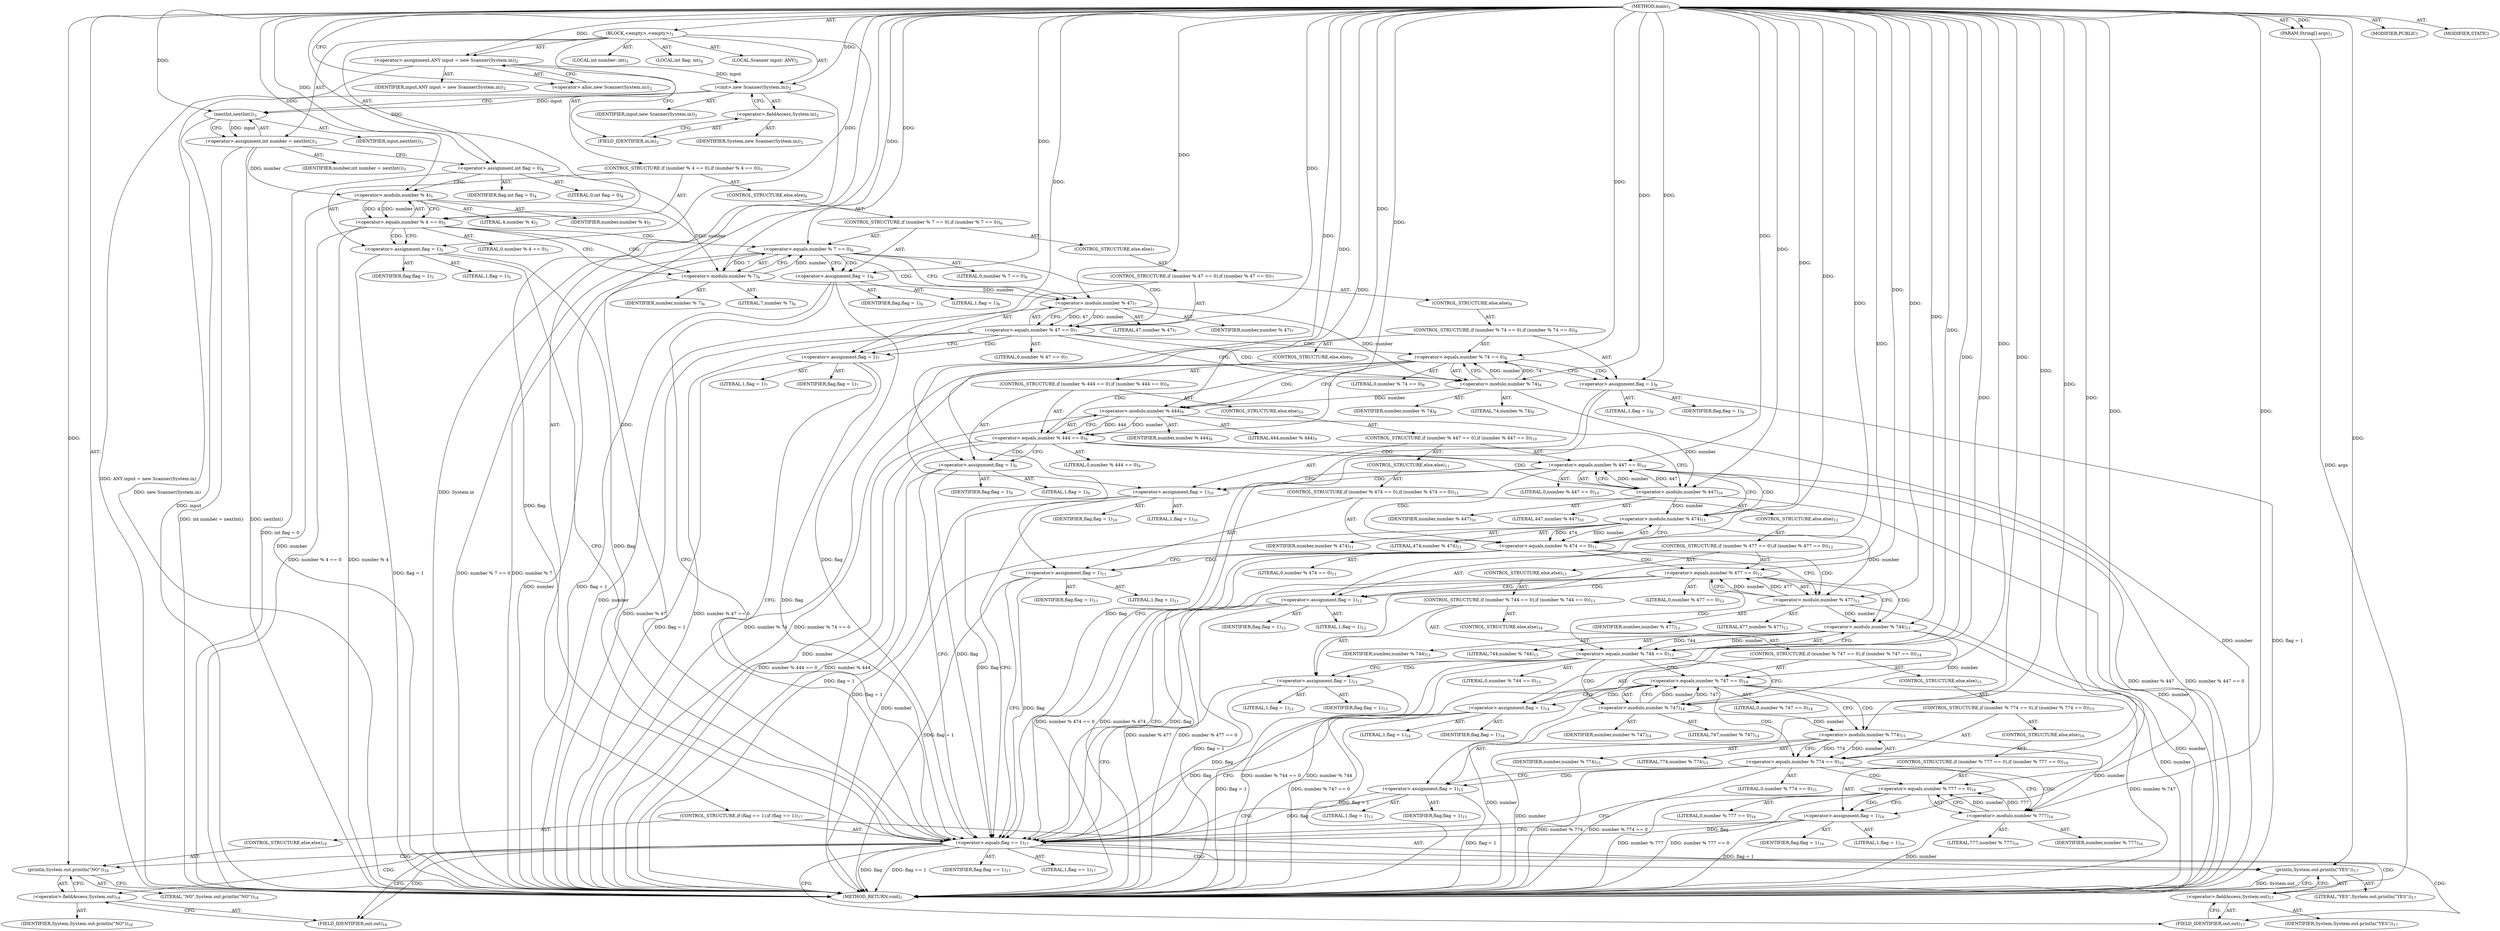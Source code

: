 digraph "main" {  
"19" [label = <(METHOD,main)<SUB>1</SUB>> ]
"20" [label = <(PARAM,String[] args)<SUB>1</SUB>> ]
"21" [label = <(BLOCK,&lt;empty&gt;,&lt;empty&gt;)<SUB>1</SUB>> ]
"4" [label = <(LOCAL,Scanner input: ANY)<SUB>2</SUB>> ]
"22" [label = <(&lt;operator&gt;.assignment,ANY input = new Scanner(System.in))<SUB>2</SUB>> ]
"23" [label = <(IDENTIFIER,input,ANY input = new Scanner(System.in))<SUB>2</SUB>> ]
"24" [label = <(&lt;operator&gt;.alloc,new Scanner(System.in))<SUB>2</SUB>> ]
"25" [label = <(&lt;init&gt;,new Scanner(System.in))<SUB>2</SUB>> ]
"3" [label = <(IDENTIFIER,input,new Scanner(System.in))<SUB>2</SUB>> ]
"26" [label = <(&lt;operator&gt;.fieldAccess,System.in)<SUB>2</SUB>> ]
"27" [label = <(IDENTIFIER,System,new Scanner(System.in))<SUB>2</SUB>> ]
"28" [label = <(FIELD_IDENTIFIER,in,in)<SUB>2</SUB>> ]
"29" [label = <(LOCAL,int number: int)<SUB>3</SUB>> ]
"30" [label = <(&lt;operator&gt;.assignment,int number = nextInt())<SUB>3</SUB>> ]
"31" [label = <(IDENTIFIER,number,int number = nextInt())<SUB>3</SUB>> ]
"32" [label = <(nextInt,nextInt())<SUB>3</SUB>> ]
"33" [label = <(IDENTIFIER,input,nextInt())<SUB>3</SUB>> ]
"34" [label = <(LOCAL,int flag: int)<SUB>4</SUB>> ]
"35" [label = <(&lt;operator&gt;.assignment,int flag = 0)<SUB>4</SUB>> ]
"36" [label = <(IDENTIFIER,flag,int flag = 0)<SUB>4</SUB>> ]
"37" [label = <(LITERAL,0,int flag = 0)<SUB>4</SUB>> ]
"38" [label = <(CONTROL_STRUCTURE,if (number % 4 == 0),if (number % 4 == 0))<SUB>5</SUB>> ]
"39" [label = <(&lt;operator&gt;.equals,number % 4 == 0)<SUB>5</SUB>> ]
"40" [label = <(&lt;operator&gt;.modulo,number % 4)<SUB>5</SUB>> ]
"41" [label = <(IDENTIFIER,number,number % 4)<SUB>5</SUB>> ]
"42" [label = <(LITERAL,4,number % 4)<SUB>5</SUB>> ]
"43" [label = <(LITERAL,0,number % 4 == 0)<SUB>5</SUB>> ]
"44" [label = <(&lt;operator&gt;.assignment,flag = 1)<SUB>5</SUB>> ]
"45" [label = <(IDENTIFIER,flag,flag = 1)<SUB>5</SUB>> ]
"46" [label = <(LITERAL,1,flag = 1)<SUB>5</SUB>> ]
"47" [label = <(CONTROL_STRUCTURE,else,else)<SUB>6</SUB>> ]
"48" [label = <(CONTROL_STRUCTURE,if (number % 7 == 0),if (number % 7 == 0))<SUB>6</SUB>> ]
"49" [label = <(&lt;operator&gt;.equals,number % 7 == 0)<SUB>6</SUB>> ]
"50" [label = <(&lt;operator&gt;.modulo,number % 7)<SUB>6</SUB>> ]
"51" [label = <(IDENTIFIER,number,number % 7)<SUB>6</SUB>> ]
"52" [label = <(LITERAL,7,number % 7)<SUB>6</SUB>> ]
"53" [label = <(LITERAL,0,number % 7 == 0)<SUB>6</SUB>> ]
"54" [label = <(&lt;operator&gt;.assignment,flag = 1)<SUB>6</SUB>> ]
"55" [label = <(IDENTIFIER,flag,flag = 1)<SUB>6</SUB>> ]
"56" [label = <(LITERAL,1,flag = 1)<SUB>6</SUB>> ]
"57" [label = <(CONTROL_STRUCTURE,else,else)<SUB>7</SUB>> ]
"58" [label = <(CONTROL_STRUCTURE,if (number % 47 == 0),if (number % 47 == 0))<SUB>7</SUB>> ]
"59" [label = <(&lt;operator&gt;.equals,number % 47 == 0)<SUB>7</SUB>> ]
"60" [label = <(&lt;operator&gt;.modulo,number % 47)<SUB>7</SUB>> ]
"61" [label = <(IDENTIFIER,number,number % 47)<SUB>7</SUB>> ]
"62" [label = <(LITERAL,47,number % 47)<SUB>7</SUB>> ]
"63" [label = <(LITERAL,0,number % 47 == 0)<SUB>7</SUB>> ]
"64" [label = <(&lt;operator&gt;.assignment,flag = 1)<SUB>7</SUB>> ]
"65" [label = <(IDENTIFIER,flag,flag = 1)<SUB>7</SUB>> ]
"66" [label = <(LITERAL,1,flag = 1)<SUB>7</SUB>> ]
"67" [label = <(CONTROL_STRUCTURE,else,else)<SUB>8</SUB>> ]
"68" [label = <(CONTROL_STRUCTURE,if (number % 74 == 0),if (number % 74 == 0))<SUB>8</SUB>> ]
"69" [label = <(&lt;operator&gt;.equals,number % 74 == 0)<SUB>8</SUB>> ]
"70" [label = <(&lt;operator&gt;.modulo,number % 74)<SUB>8</SUB>> ]
"71" [label = <(IDENTIFIER,number,number % 74)<SUB>8</SUB>> ]
"72" [label = <(LITERAL,74,number % 74)<SUB>8</SUB>> ]
"73" [label = <(LITERAL,0,number % 74 == 0)<SUB>8</SUB>> ]
"74" [label = <(&lt;operator&gt;.assignment,flag = 1)<SUB>8</SUB>> ]
"75" [label = <(IDENTIFIER,flag,flag = 1)<SUB>8</SUB>> ]
"76" [label = <(LITERAL,1,flag = 1)<SUB>8</SUB>> ]
"77" [label = <(CONTROL_STRUCTURE,else,else)<SUB>9</SUB>> ]
"78" [label = <(CONTROL_STRUCTURE,if (number % 444 == 0),if (number % 444 == 0))<SUB>9</SUB>> ]
"79" [label = <(&lt;operator&gt;.equals,number % 444 == 0)<SUB>9</SUB>> ]
"80" [label = <(&lt;operator&gt;.modulo,number % 444)<SUB>9</SUB>> ]
"81" [label = <(IDENTIFIER,number,number % 444)<SUB>9</SUB>> ]
"82" [label = <(LITERAL,444,number % 444)<SUB>9</SUB>> ]
"83" [label = <(LITERAL,0,number % 444 == 0)<SUB>9</SUB>> ]
"84" [label = <(&lt;operator&gt;.assignment,flag = 1)<SUB>9</SUB>> ]
"85" [label = <(IDENTIFIER,flag,flag = 1)<SUB>9</SUB>> ]
"86" [label = <(LITERAL,1,flag = 1)<SUB>9</SUB>> ]
"87" [label = <(CONTROL_STRUCTURE,else,else)<SUB>10</SUB>> ]
"88" [label = <(CONTROL_STRUCTURE,if (number % 447 == 0),if (number % 447 == 0))<SUB>10</SUB>> ]
"89" [label = <(&lt;operator&gt;.equals,number % 447 == 0)<SUB>10</SUB>> ]
"90" [label = <(&lt;operator&gt;.modulo,number % 447)<SUB>10</SUB>> ]
"91" [label = <(IDENTIFIER,number,number % 447)<SUB>10</SUB>> ]
"92" [label = <(LITERAL,447,number % 447)<SUB>10</SUB>> ]
"93" [label = <(LITERAL,0,number % 447 == 0)<SUB>10</SUB>> ]
"94" [label = <(&lt;operator&gt;.assignment,flag = 1)<SUB>10</SUB>> ]
"95" [label = <(IDENTIFIER,flag,flag = 1)<SUB>10</SUB>> ]
"96" [label = <(LITERAL,1,flag = 1)<SUB>10</SUB>> ]
"97" [label = <(CONTROL_STRUCTURE,else,else)<SUB>11</SUB>> ]
"98" [label = <(CONTROL_STRUCTURE,if (number % 474 == 0),if (number % 474 == 0))<SUB>11</SUB>> ]
"99" [label = <(&lt;operator&gt;.equals,number % 474 == 0)<SUB>11</SUB>> ]
"100" [label = <(&lt;operator&gt;.modulo,number % 474)<SUB>11</SUB>> ]
"101" [label = <(IDENTIFIER,number,number % 474)<SUB>11</SUB>> ]
"102" [label = <(LITERAL,474,number % 474)<SUB>11</SUB>> ]
"103" [label = <(LITERAL,0,number % 474 == 0)<SUB>11</SUB>> ]
"104" [label = <(&lt;operator&gt;.assignment,flag = 1)<SUB>11</SUB>> ]
"105" [label = <(IDENTIFIER,flag,flag = 1)<SUB>11</SUB>> ]
"106" [label = <(LITERAL,1,flag = 1)<SUB>11</SUB>> ]
"107" [label = <(CONTROL_STRUCTURE,else,else)<SUB>12</SUB>> ]
"108" [label = <(CONTROL_STRUCTURE,if (number % 477 == 0),if (number % 477 == 0))<SUB>12</SUB>> ]
"109" [label = <(&lt;operator&gt;.equals,number % 477 == 0)<SUB>12</SUB>> ]
"110" [label = <(&lt;operator&gt;.modulo,number % 477)<SUB>12</SUB>> ]
"111" [label = <(IDENTIFIER,number,number % 477)<SUB>12</SUB>> ]
"112" [label = <(LITERAL,477,number % 477)<SUB>12</SUB>> ]
"113" [label = <(LITERAL,0,number % 477 == 0)<SUB>12</SUB>> ]
"114" [label = <(&lt;operator&gt;.assignment,flag = 1)<SUB>12</SUB>> ]
"115" [label = <(IDENTIFIER,flag,flag = 1)<SUB>12</SUB>> ]
"116" [label = <(LITERAL,1,flag = 1)<SUB>12</SUB>> ]
"117" [label = <(CONTROL_STRUCTURE,else,else)<SUB>13</SUB>> ]
"118" [label = <(CONTROL_STRUCTURE,if (number % 744 == 0),if (number % 744 == 0))<SUB>13</SUB>> ]
"119" [label = <(&lt;operator&gt;.equals,number % 744 == 0)<SUB>13</SUB>> ]
"120" [label = <(&lt;operator&gt;.modulo,number % 744)<SUB>13</SUB>> ]
"121" [label = <(IDENTIFIER,number,number % 744)<SUB>13</SUB>> ]
"122" [label = <(LITERAL,744,number % 744)<SUB>13</SUB>> ]
"123" [label = <(LITERAL,0,number % 744 == 0)<SUB>13</SUB>> ]
"124" [label = <(&lt;operator&gt;.assignment,flag = 1)<SUB>13</SUB>> ]
"125" [label = <(IDENTIFIER,flag,flag = 1)<SUB>13</SUB>> ]
"126" [label = <(LITERAL,1,flag = 1)<SUB>13</SUB>> ]
"127" [label = <(CONTROL_STRUCTURE,else,else)<SUB>14</SUB>> ]
"128" [label = <(CONTROL_STRUCTURE,if (number % 747 == 0),if (number % 747 == 0))<SUB>14</SUB>> ]
"129" [label = <(&lt;operator&gt;.equals,number % 747 == 0)<SUB>14</SUB>> ]
"130" [label = <(&lt;operator&gt;.modulo,number % 747)<SUB>14</SUB>> ]
"131" [label = <(IDENTIFIER,number,number % 747)<SUB>14</SUB>> ]
"132" [label = <(LITERAL,747,number % 747)<SUB>14</SUB>> ]
"133" [label = <(LITERAL,0,number % 747 == 0)<SUB>14</SUB>> ]
"134" [label = <(&lt;operator&gt;.assignment,flag = 1)<SUB>14</SUB>> ]
"135" [label = <(IDENTIFIER,flag,flag = 1)<SUB>14</SUB>> ]
"136" [label = <(LITERAL,1,flag = 1)<SUB>14</SUB>> ]
"137" [label = <(CONTROL_STRUCTURE,else,else)<SUB>15</SUB>> ]
"138" [label = <(CONTROL_STRUCTURE,if (number % 774 == 0),if (number % 774 == 0))<SUB>15</SUB>> ]
"139" [label = <(&lt;operator&gt;.equals,number % 774 == 0)<SUB>15</SUB>> ]
"140" [label = <(&lt;operator&gt;.modulo,number % 774)<SUB>15</SUB>> ]
"141" [label = <(IDENTIFIER,number,number % 774)<SUB>15</SUB>> ]
"142" [label = <(LITERAL,774,number % 774)<SUB>15</SUB>> ]
"143" [label = <(LITERAL,0,number % 774 == 0)<SUB>15</SUB>> ]
"144" [label = <(&lt;operator&gt;.assignment,flag = 1)<SUB>15</SUB>> ]
"145" [label = <(IDENTIFIER,flag,flag = 1)<SUB>15</SUB>> ]
"146" [label = <(LITERAL,1,flag = 1)<SUB>15</SUB>> ]
"147" [label = <(CONTROL_STRUCTURE,else,else)<SUB>16</SUB>> ]
"148" [label = <(CONTROL_STRUCTURE,if (number % 777 == 0),if (number % 777 == 0))<SUB>16</SUB>> ]
"149" [label = <(&lt;operator&gt;.equals,number % 777 == 0)<SUB>16</SUB>> ]
"150" [label = <(&lt;operator&gt;.modulo,number % 777)<SUB>16</SUB>> ]
"151" [label = <(IDENTIFIER,number,number % 777)<SUB>16</SUB>> ]
"152" [label = <(LITERAL,777,number % 777)<SUB>16</SUB>> ]
"153" [label = <(LITERAL,0,number % 777 == 0)<SUB>16</SUB>> ]
"154" [label = <(&lt;operator&gt;.assignment,flag = 1)<SUB>16</SUB>> ]
"155" [label = <(IDENTIFIER,flag,flag = 1)<SUB>16</SUB>> ]
"156" [label = <(LITERAL,1,flag = 1)<SUB>16</SUB>> ]
"157" [label = <(CONTROL_STRUCTURE,if (flag == 1),if (flag == 1))<SUB>17</SUB>> ]
"158" [label = <(&lt;operator&gt;.equals,flag == 1)<SUB>17</SUB>> ]
"159" [label = <(IDENTIFIER,flag,flag == 1)<SUB>17</SUB>> ]
"160" [label = <(LITERAL,1,flag == 1)<SUB>17</SUB>> ]
"161" [label = <(println,System.out.println(&quot;YES&quot;))<SUB>17</SUB>> ]
"162" [label = <(&lt;operator&gt;.fieldAccess,System.out)<SUB>17</SUB>> ]
"163" [label = <(IDENTIFIER,System,System.out.println(&quot;YES&quot;))<SUB>17</SUB>> ]
"164" [label = <(FIELD_IDENTIFIER,out,out)<SUB>17</SUB>> ]
"165" [label = <(LITERAL,&quot;YES&quot;,System.out.println(&quot;YES&quot;))<SUB>17</SUB>> ]
"166" [label = <(CONTROL_STRUCTURE,else,else)<SUB>18</SUB>> ]
"167" [label = <(println,System.out.println(&quot;NO&quot;))<SUB>18</SUB>> ]
"168" [label = <(&lt;operator&gt;.fieldAccess,System.out)<SUB>18</SUB>> ]
"169" [label = <(IDENTIFIER,System,System.out.println(&quot;NO&quot;))<SUB>18</SUB>> ]
"170" [label = <(FIELD_IDENTIFIER,out,out)<SUB>18</SUB>> ]
"171" [label = <(LITERAL,&quot;NO&quot;,System.out.println(&quot;NO&quot;))<SUB>18</SUB>> ]
"172" [label = <(MODIFIER,PUBLIC)> ]
"173" [label = <(MODIFIER,STATIC)> ]
"174" [label = <(METHOD_RETURN,void)<SUB>1</SUB>> ]
  "19" -> "20"  [ label = "AST: "] 
  "19" -> "21"  [ label = "AST: "] 
  "19" -> "172"  [ label = "AST: "] 
  "19" -> "173"  [ label = "AST: "] 
  "19" -> "174"  [ label = "AST: "] 
  "21" -> "4"  [ label = "AST: "] 
  "21" -> "22"  [ label = "AST: "] 
  "21" -> "25"  [ label = "AST: "] 
  "21" -> "29"  [ label = "AST: "] 
  "21" -> "30"  [ label = "AST: "] 
  "21" -> "34"  [ label = "AST: "] 
  "21" -> "35"  [ label = "AST: "] 
  "21" -> "38"  [ label = "AST: "] 
  "21" -> "157"  [ label = "AST: "] 
  "22" -> "23"  [ label = "AST: "] 
  "22" -> "24"  [ label = "AST: "] 
  "25" -> "3"  [ label = "AST: "] 
  "25" -> "26"  [ label = "AST: "] 
  "26" -> "27"  [ label = "AST: "] 
  "26" -> "28"  [ label = "AST: "] 
  "30" -> "31"  [ label = "AST: "] 
  "30" -> "32"  [ label = "AST: "] 
  "32" -> "33"  [ label = "AST: "] 
  "35" -> "36"  [ label = "AST: "] 
  "35" -> "37"  [ label = "AST: "] 
  "38" -> "39"  [ label = "AST: "] 
  "38" -> "44"  [ label = "AST: "] 
  "38" -> "47"  [ label = "AST: "] 
  "39" -> "40"  [ label = "AST: "] 
  "39" -> "43"  [ label = "AST: "] 
  "40" -> "41"  [ label = "AST: "] 
  "40" -> "42"  [ label = "AST: "] 
  "44" -> "45"  [ label = "AST: "] 
  "44" -> "46"  [ label = "AST: "] 
  "47" -> "48"  [ label = "AST: "] 
  "48" -> "49"  [ label = "AST: "] 
  "48" -> "54"  [ label = "AST: "] 
  "48" -> "57"  [ label = "AST: "] 
  "49" -> "50"  [ label = "AST: "] 
  "49" -> "53"  [ label = "AST: "] 
  "50" -> "51"  [ label = "AST: "] 
  "50" -> "52"  [ label = "AST: "] 
  "54" -> "55"  [ label = "AST: "] 
  "54" -> "56"  [ label = "AST: "] 
  "57" -> "58"  [ label = "AST: "] 
  "58" -> "59"  [ label = "AST: "] 
  "58" -> "64"  [ label = "AST: "] 
  "58" -> "67"  [ label = "AST: "] 
  "59" -> "60"  [ label = "AST: "] 
  "59" -> "63"  [ label = "AST: "] 
  "60" -> "61"  [ label = "AST: "] 
  "60" -> "62"  [ label = "AST: "] 
  "64" -> "65"  [ label = "AST: "] 
  "64" -> "66"  [ label = "AST: "] 
  "67" -> "68"  [ label = "AST: "] 
  "68" -> "69"  [ label = "AST: "] 
  "68" -> "74"  [ label = "AST: "] 
  "68" -> "77"  [ label = "AST: "] 
  "69" -> "70"  [ label = "AST: "] 
  "69" -> "73"  [ label = "AST: "] 
  "70" -> "71"  [ label = "AST: "] 
  "70" -> "72"  [ label = "AST: "] 
  "74" -> "75"  [ label = "AST: "] 
  "74" -> "76"  [ label = "AST: "] 
  "77" -> "78"  [ label = "AST: "] 
  "78" -> "79"  [ label = "AST: "] 
  "78" -> "84"  [ label = "AST: "] 
  "78" -> "87"  [ label = "AST: "] 
  "79" -> "80"  [ label = "AST: "] 
  "79" -> "83"  [ label = "AST: "] 
  "80" -> "81"  [ label = "AST: "] 
  "80" -> "82"  [ label = "AST: "] 
  "84" -> "85"  [ label = "AST: "] 
  "84" -> "86"  [ label = "AST: "] 
  "87" -> "88"  [ label = "AST: "] 
  "88" -> "89"  [ label = "AST: "] 
  "88" -> "94"  [ label = "AST: "] 
  "88" -> "97"  [ label = "AST: "] 
  "89" -> "90"  [ label = "AST: "] 
  "89" -> "93"  [ label = "AST: "] 
  "90" -> "91"  [ label = "AST: "] 
  "90" -> "92"  [ label = "AST: "] 
  "94" -> "95"  [ label = "AST: "] 
  "94" -> "96"  [ label = "AST: "] 
  "97" -> "98"  [ label = "AST: "] 
  "98" -> "99"  [ label = "AST: "] 
  "98" -> "104"  [ label = "AST: "] 
  "98" -> "107"  [ label = "AST: "] 
  "99" -> "100"  [ label = "AST: "] 
  "99" -> "103"  [ label = "AST: "] 
  "100" -> "101"  [ label = "AST: "] 
  "100" -> "102"  [ label = "AST: "] 
  "104" -> "105"  [ label = "AST: "] 
  "104" -> "106"  [ label = "AST: "] 
  "107" -> "108"  [ label = "AST: "] 
  "108" -> "109"  [ label = "AST: "] 
  "108" -> "114"  [ label = "AST: "] 
  "108" -> "117"  [ label = "AST: "] 
  "109" -> "110"  [ label = "AST: "] 
  "109" -> "113"  [ label = "AST: "] 
  "110" -> "111"  [ label = "AST: "] 
  "110" -> "112"  [ label = "AST: "] 
  "114" -> "115"  [ label = "AST: "] 
  "114" -> "116"  [ label = "AST: "] 
  "117" -> "118"  [ label = "AST: "] 
  "118" -> "119"  [ label = "AST: "] 
  "118" -> "124"  [ label = "AST: "] 
  "118" -> "127"  [ label = "AST: "] 
  "119" -> "120"  [ label = "AST: "] 
  "119" -> "123"  [ label = "AST: "] 
  "120" -> "121"  [ label = "AST: "] 
  "120" -> "122"  [ label = "AST: "] 
  "124" -> "125"  [ label = "AST: "] 
  "124" -> "126"  [ label = "AST: "] 
  "127" -> "128"  [ label = "AST: "] 
  "128" -> "129"  [ label = "AST: "] 
  "128" -> "134"  [ label = "AST: "] 
  "128" -> "137"  [ label = "AST: "] 
  "129" -> "130"  [ label = "AST: "] 
  "129" -> "133"  [ label = "AST: "] 
  "130" -> "131"  [ label = "AST: "] 
  "130" -> "132"  [ label = "AST: "] 
  "134" -> "135"  [ label = "AST: "] 
  "134" -> "136"  [ label = "AST: "] 
  "137" -> "138"  [ label = "AST: "] 
  "138" -> "139"  [ label = "AST: "] 
  "138" -> "144"  [ label = "AST: "] 
  "138" -> "147"  [ label = "AST: "] 
  "139" -> "140"  [ label = "AST: "] 
  "139" -> "143"  [ label = "AST: "] 
  "140" -> "141"  [ label = "AST: "] 
  "140" -> "142"  [ label = "AST: "] 
  "144" -> "145"  [ label = "AST: "] 
  "144" -> "146"  [ label = "AST: "] 
  "147" -> "148"  [ label = "AST: "] 
  "148" -> "149"  [ label = "AST: "] 
  "148" -> "154"  [ label = "AST: "] 
  "149" -> "150"  [ label = "AST: "] 
  "149" -> "153"  [ label = "AST: "] 
  "150" -> "151"  [ label = "AST: "] 
  "150" -> "152"  [ label = "AST: "] 
  "154" -> "155"  [ label = "AST: "] 
  "154" -> "156"  [ label = "AST: "] 
  "157" -> "158"  [ label = "AST: "] 
  "157" -> "161"  [ label = "AST: "] 
  "157" -> "166"  [ label = "AST: "] 
  "158" -> "159"  [ label = "AST: "] 
  "158" -> "160"  [ label = "AST: "] 
  "161" -> "162"  [ label = "AST: "] 
  "161" -> "165"  [ label = "AST: "] 
  "162" -> "163"  [ label = "AST: "] 
  "162" -> "164"  [ label = "AST: "] 
  "166" -> "167"  [ label = "AST: "] 
  "167" -> "168"  [ label = "AST: "] 
  "167" -> "171"  [ label = "AST: "] 
  "168" -> "169"  [ label = "AST: "] 
  "168" -> "170"  [ label = "AST: "] 
  "22" -> "28"  [ label = "CFG: "] 
  "25" -> "32"  [ label = "CFG: "] 
  "30" -> "35"  [ label = "CFG: "] 
  "35" -> "40"  [ label = "CFG: "] 
  "24" -> "22"  [ label = "CFG: "] 
  "26" -> "25"  [ label = "CFG: "] 
  "32" -> "30"  [ label = "CFG: "] 
  "39" -> "44"  [ label = "CFG: "] 
  "39" -> "50"  [ label = "CFG: "] 
  "44" -> "158"  [ label = "CFG: "] 
  "158" -> "164"  [ label = "CFG: "] 
  "158" -> "170"  [ label = "CFG: "] 
  "161" -> "174"  [ label = "CFG: "] 
  "28" -> "26"  [ label = "CFG: "] 
  "40" -> "39"  [ label = "CFG: "] 
  "162" -> "161"  [ label = "CFG: "] 
  "167" -> "174"  [ label = "CFG: "] 
  "49" -> "54"  [ label = "CFG: "] 
  "49" -> "60"  [ label = "CFG: "] 
  "54" -> "158"  [ label = "CFG: "] 
  "164" -> "162"  [ label = "CFG: "] 
  "168" -> "167"  [ label = "CFG: "] 
  "50" -> "49"  [ label = "CFG: "] 
  "170" -> "168"  [ label = "CFG: "] 
  "59" -> "64"  [ label = "CFG: "] 
  "59" -> "70"  [ label = "CFG: "] 
  "64" -> "158"  [ label = "CFG: "] 
  "60" -> "59"  [ label = "CFG: "] 
  "69" -> "74"  [ label = "CFG: "] 
  "69" -> "80"  [ label = "CFG: "] 
  "74" -> "158"  [ label = "CFG: "] 
  "70" -> "69"  [ label = "CFG: "] 
  "79" -> "84"  [ label = "CFG: "] 
  "79" -> "90"  [ label = "CFG: "] 
  "84" -> "158"  [ label = "CFG: "] 
  "80" -> "79"  [ label = "CFG: "] 
  "89" -> "94"  [ label = "CFG: "] 
  "89" -> "100"  [ label = "CFG: "] 
  "94" -> "158"  [ label = "CFG: "] 
  "90" -> "89"  [ label = "CFG: "] 
  "99" -> "104"  [ label = "CFG: "] 
  "99" -> "110"  [ label = "CFG: "] 
  "104" -> "158"  [ label = "CFG: "] 
  "100" -> "99"  [ label = "CFG: "] 
  "109" -> "114"  [ label = "CFG: "] 
  "109" -> "120"  [ label = "CFG: "] 
  "114" -> "158"  [ label = "CFG: "] 
  "110" -> "109"  [ label = "CFG: "] 
  "119" -> "124"  [ label = "CFG: "] 
  "119" -> "130"  [ label = "CFG: "] 
  "124" -> "158"  [ label = "CFG: "] 
  "120" -> "119"  [ label = "CFG: "] 
  "129" -> "134"  [ label = "CFG: "] 
  "129" -> "140"  [ label = "CFG: "] 
  "134" -> "158"  [ label = "CFG: "] 
  "130" -> "129"  [ label = "CFG: "] 
  "139" -> "144"  [ label = "CFG: "] 
  "139" -> "150"  [ label = "CFG: "] 
  "144" -> "158"  [ label = "CFG: "] 
  "140" -> "139"  [ label = "CFG: "] 
  "149" -> "154"  [ label = "CFG: "] 
  "149" -> "158"  [ label = "CFG: "] 
  "154" -> "158"  [ label = "CFG: "] 
  "150" -> "149"  [ label = "CFG: "] 
  "19" -> "24"  [ label = "CFG: "] 
  "20" -> "174"  [ label = "DDG: args"] 
  "22" -> "174"  [ label = "DDG: ANY input = new Scanner(System.in)"] 
  "25" -> "174"  [ label = "DDG: System.in"] 
  "25" -> "174"  [ label = "DDG: new Scanner(System.in)"] 
  "32" -> "174"  [ label = "DDG: input"] 
  "30" -> "174"  [ label = "DDG: nextInt()"] 
  "30" -> "174"  [ label = "DDG: int number = nextInt()"] 
  "35" -> "174"  [ label = "DDG: int flag = 0"] 
  "40" -> "174"  [ label = "DDG: number"] 
  "39" -> "174"  [ label = "DDG: number % 4"] 
  "39" -> "174"  [ label = "DDG: number % 4 == 0"] 
  "50" -> "174"  [ label = "DDG: number"] 
  "49" -> "174"  [ label = "DDG: number % 7"] 
  "49" -> "174"  [ label = "DDG: number % 7 == 0"] 
  "60" -> "174"  [ label = "DDG: number"] 
  "59" -> "174"  [ label = "DDG: number % 47"] 
  "59" -> "174"  [ label = "DDG: number % 47 == 0"] 
  "70" -> "174"  [ label = "DDG: number"] 
  "69" -> "174"  [ label = "DDG: number % 74"] 
  "69" -> "174"  [ label = "DDG: number % 74 == 0"] 
  "80" -> "174"  [ label = "DDG: number"] 
  "79" -> "174"  [ label = "DDG: number % 444"] 
  "79" -> "174"  [ label = "DDG: number % 444 == 0"] 
  "90" -> "174"  [ label = "DDG: number"] 
  "89" -> "174"  [ label = "DDG: number % 447"] 
  "89" -> "174"  [ label = "DDG: number % 447 == 0"] 
  "100" -> "174"  [ label = "DDG: number"] 
  "99" -> "174"  [ label = "DDG: number % 474"] 
  "99" -> "174"  [ label = "DDG: number % 474 == 0"] 
  "110" -> "174"  [ label = "DDG: number"] 
  "109" -> "174"  [ label = "DDG: number % 477"] 
  "109" -> "174"  [ label = "DDG: number % 477 == 0"] 
  "120" -> "174"  [ label = "DDG: number"] 
  "119" -> "174"  [ label = "DDG: number % 744"] 
  "119" -> "174"  [ label = "DDG: number % 744 == 0"] 
  "130" -> "174"  [ label = "DDG: number"] 
  "129" -> "174"  [ label = "DDG: number % 747"] 
  "129" -> "174"  [ label = "DDG: number % 747 == 0"] 
  "140" -> "174"  [ label = "DDG: number"] 
  "139" -> "174"  [ label = "DDG: number % 774"] 
  "139" -> "174"  [ label = "DDG: number % 774 == 0"] 
  "150" -> "174"  [ label = "DDG: number"] 
  "149" -> "174"  [ label = "DDG: number % 777"] 
  "149" -> "174"  [ label = "DDG: number % 777 == 0"] 
  "154" -> "174"  [ label = "DDG: flag = 1"] 
  "144" -> "174"  [ label = "DDG: flag = 1"] 
  "134" -> "174"  [ label = "DDG: flag = 1"] 
  "124" -> "174"  [ label = "DDG: flag = 1"] 
  "114" -> "174"  [ label = "DDG: flag = 1"] 
  "104" -> "174"  [ label = "DDG: flag = 1"] 
  "94" -> "174"  [ label = "DDG: flag = 1"] 
  "84" -> "174"  [ label = "DDG: flag = 1"] 
  "74" -> "174"  [ label = "DDG: flag = 1"] 
  "64" -> "174"  [ label = "DDG: flag = 1"] 
  "54" -> "174"  [ label = "DDG: flag = 1"] 
  "44" -> "174"  [ label = "DDG: flag = 1"] 
  "158" -> "174"  [ label = "DDG: flag"] 
  "158" -> "174"  [ label = "DDG: flag == 1"] 
  "161" -> "174"  [ label = "DDG: System.out"] 
  "19" -> "20"  [ label = "DDG: "] 
  "19" -> "22"  [ label = "DDG: "] 
  "32" -> "30"  [ label = "DDG: input"] 
  "19" -> "35"  [ label = "DDG: "] 
  "22" -> "25"  [ label = "DDG: input"] 
  "19" -> "25"  [ label = "DDG: "] 
  "19" -> "44"  [ label = "DDG: "] 
  "25" -> "32"  [ label = "DDG: input"] 
  "19" -> "32"  [ label = "DDG: "] 
  "40" -> "39"  [ label = "DDG: number"] 
  "40" -> "39"  [ label = "DDG: 4"] 
  "19" -> "39"  [ label = "DDG: "] 
  "35" -> "158"  [ label = "DDG: flag"] 
  "154" -> "158"  [ label = "DDG: flag"] 
  "144" -> "158"  [ label = "DDG: flag"] 
  "134" -> "158"  [ label = "DDG: flag"] 
  "124" -> "158"  [ label = "DDG: flag"] 
  "114" -> "158"  [ label = "DDG: flag"] 
  "104" -> "158"  [ label = "DDG: flag"] 
  "94" -> "158"  [ label = "DDG: flag"] 
  "84" -> "158"  [ label = "DDG: flag"] 
  "74" -> "158"  [ label = "DDG: flag"] 
  "64" -> "158"  [ label = "DDG: flag"] 
  "54" -> "158"  [ label = "DDG: flag"] 
  "44" -> "158"  [ label = "DDG: flag"] 
  "19" -> "158"  [ label = "DDG: "] 
  "19" -> "161"  [ label = "DDG: "] 
  "30" -> "40"  [ label = "DDG: number"] 
  "19" -> "40"  [ label = "DDG: "] 
  "19" -> "54"  [ label = "DDG: "] 
  "19" -> "167"  [ label = "DDG: "] 
  "50" -> "49"  [ label = "DDG: number"] 
  "50" -> "49"  [ label = "DDG: 7"] 
  "19" -> "49"  [ label = "DDG: "] 
  "40" -> "50"  [ label = "DDG: number"] 
  "19" -> "50"  [ label = "DDG: "] 
  "19" -> "64"  [ label = "DDG: "] 
  "60" -> "59"  [ label = "DDG: number"] 
  "60" -> "59"  [ label = "DDG: 47"] 
  "19" -> "59"  [ label = "DDG: "] 
  "50" -> "60"  [ label = "DDG: number"] 
  "19" -> "60"  [ label = "DDG: "] 
  "19" -> "74"  [ label = "DDG: "] 
  "70" -> "69"  [ label = "DDG: number"] 
  "70" -> "69"  [ label = "DDG: 74"] 
  "19" -> "69"  [ label = "DDG: "] 
  "60" -> "70"  [ label = "DDG: number"] 
  "19" -> "70"  [ label = "DDG: "] 
  "19" -> "84"  [ label = "DDG: "] 
  "80" -> "79"  [ label = "DDG: number"] 
  "80" -> "79"  [ label = "DDG: 444"] 
  "19" -> "79"  [ label = "DDG: "] 
  "70" -> "80"  [ label = "DDG: number"] 
  "19" -> "80"  [ label = "DDG: "] 
  "19" -> "94"  [ label = "DDG: "] 
  "90" -> "89"  [ label = "DDG: number"] 
  "90" -> "89"  [ label = "DDG: 447"] 
  "19" -> "89"  [ label = "DDG: "] 
  "80" -> "90"  [ label = "DDG: number"] 
  "19" -> "90"  [ label = "DDG: "] 
  "19" -> "104"  [ label = "DDG: "] 
  "100" -> "99"  [ label = "DDG: number"] 
  "100" -> "99"  [ label = "DDG: 474"] 
  "19" -> "99"  [ label = "DDG: "] 
  "90" -> "100"  [ label = "DDG: number"] 
  "19" -> "100"  [ label = "DDG: "] 
  "19" -> "114"  [ label = "DDG: "] 
  "110" -> "109"  [ label = "DDG: number"] 
  "110" -> "109"  [ label = "DDG: 477"] 
  "19" -> "109"  [ label = "DDG: "] 
  "100" -> "110"  [ label = "DDG: number"] 
  "19" -> "110"  [ label = "DDG: "] 
  "19" -> "124"  [ label = "DDG: "] 
  "120" -> "119"  [ label = "DDG: number"] 
  "120" -> "119"  [ label = "DDG: 744"] 
  "19" -> "119"  [ label = "DDG: "] 
  "110" -> "120"  [ label = "DDG: number"] 
  "19" -> "120"  [ label = "DDG: "] 
  "19" -> "134"  [ label = "DDG: "] 
  "130" -> "129"  [ label = "DDG: number"] 
  "130" -> "129"  [ label = "DDG: 747"] 
  "19" -> "129"  [ label = "DDG: "] 
  "120" -> "130"  [ label = "DDG: number"] 
  "19" -> "130"  [ label = "DDG: "] 
  "19" -> "144"  [ label = "DDG: "] 
  "140" -> "139"  [ label = "DDG: number"] 
  "140" -> "139"  [ label = "DDG: 774"] 
  "19" -> "139"  [ label = "DDG: "] 
  "130" -> "140"  [ label = "DDG: number"] 
  "19" -> "140"  [ label = "DDG: "] 
  "19" -> "154"  [ label = "DDG: "] 
  "150" -> "149"  [ label = "DDG: number"] 
  "150" -> "149"  [ label = "DDG: 777"] 
  "19" -> "149"  [ label = "DDG: "] 
  "140" -> "150"  [ label = "DDG: number"] 
  "19" -> "150"  [ label = "DDG: "] 
  "39" -> "50"  [ label = "CDG: "] 
  "39" -> "44"  [ label = "CDG: "] 
  "39" -> "49"  [ label = "CDG: "] 
  "158" -> "167"  [ label = "CDG: "] 
  "158" -> "161"  [ label = "CDG: "] 
  "158" -> "162"  [ label = "CDG: "] 
  "158" -> "168"  [ label = "CDG: "] 
  "158" -> "170"  [ label = "CDG: "] 
  "158" -> "164"  [ label = "CDG: "] 
  "49" -> "60"  [ label = "CDG: "] 
  "49" -> "59"  [ label = "CDG: "] 
  "49" -> "54"  [ label = "CDG: "] 
  "59" -> "64"  [ label = "CDG: "] 
  "59" -> "69"  [ label = "CDG: "] 
  "59" -> "70"  [ label = "CDG: "] 
  "69" -> "74"  [ label = "CDG: "] 
  "69" -> "79"  [ label = "CDG: "] 
  "69" -> "80"  [ label = "CDG: "] 
  "79" -> "84"  [ label = "CDG: "] 
  "79" -> "90"  [ label = "CDG: "] 
  "79" -> "89"  [ label = "CDG: "] 
  "89" -> "94"  [ label = "CDG: "] 
  "89" -> "100"  [ label = "CDG: "] 
  "89" -> "99"  [ label = "CDG: "] 
  "99" -> "104"  [ label = "CDG: "] 
  "99" -> "110"  [ label = "CDG: "] 
  "99" -> "109"  [ label = "CDG: "] 
  "109" -> "120"  [ label = "CDG: "] 
  "109" -> "114"  [ label = "CDG: "] 
  "109" -> "119"  [ label = "CDG: "] 
  "119" -> "129"  [ label = "CDG: "] 
  "119" -> "130"  [ label = "CDG: "] 
  "119" -> "124"  [ label = "CDG: "] 
  "129" -> "134"  [ label = "CDG: "] 
  "129" -> "139"  [ label = "CDG: "] 
  "129" -> "140"  [ label = "CDG: "] 
  "139" -> "149"  [ label = "CDG: "] 
  "139" -> "150"  [ label = "CDG: "] 
  "139" -> "144"  [ label = "CDG: "] 
  "149" -> "154"  [ label = "CDG: "] 
}
